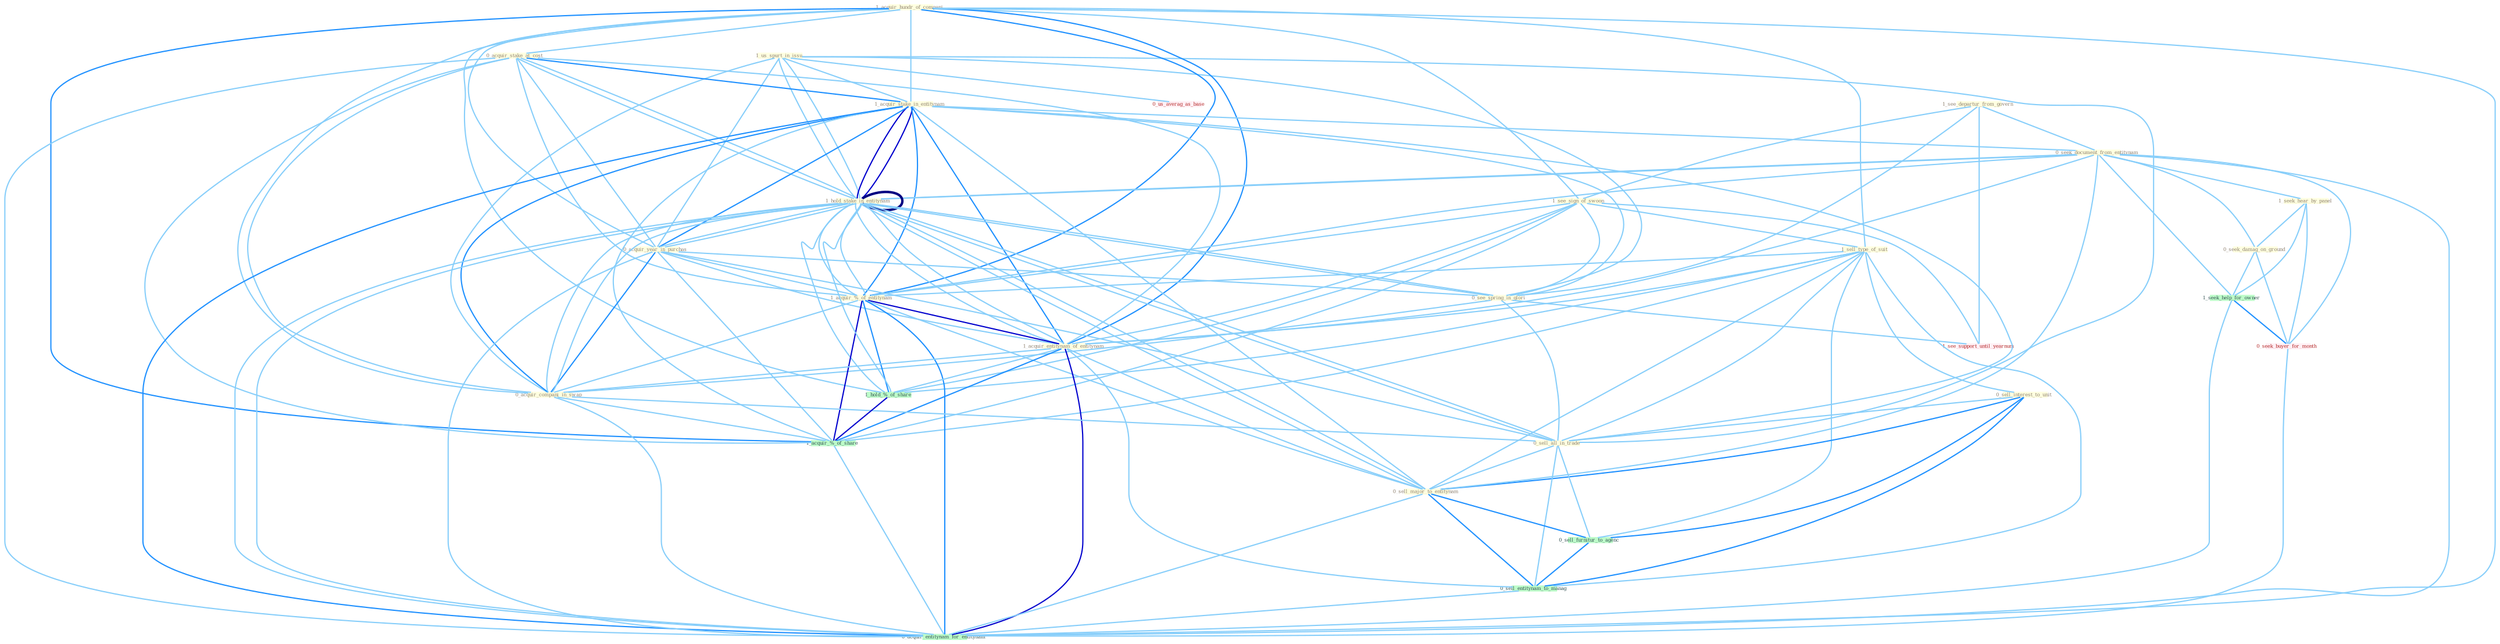 Graph G{ 
    node
    [shape=polygon,style=filled,width=.5,height=.06,color="#BDFCC9",fixedsize=true,fontsize=4,
    fontcolor="#2f4f4f"];
    {node
    [color="#ffffe0", fontcolor="#8b7d6b"] "1_us_spurt_in_issu " "1_acquir_hundr_of_compani " "1_see_departur_from_govern " "0_acquir_stake_at_cost " "1_see_sign_of_swoon " "1_sell_type_of_suit " "1_acquir_stake_in_entitynam " "0_sell_interest_to_unit " "0_seek_document_from_entitynam " "1_hold_stake_in_entitynam " "0_acquir_year_in_purchas " "0_see_spring_in_glori " "1_acquir_%_of_entitynam " "1_seek_hear_by_panel " "1_acquir_entitynam_of_entitynam " "0_seek_damag_on_ground " "0_acquir_compani_in_swap " "0_sell_all_in_trade " "0_sell_major_to_entitynam "}
{node [color="#fff0f5", fontcolor="#b22222"] "1_hold_stake_in_entitynam " "0_seek_buyer_for_month " "1_see_support_until_yearnum " "0_us_averag_as_base "}
edge [color="#B0E2FF"];

	"1_us_spurt_in_issu " -- "1_acquir_stake_in_entitynam " [w="1", color="#87cefa" ];
	"1_us_spurt_in_issu " -- "1_hold_stake_in_entitynam " [w="1", color="#87cefa" ];
	"1_us_spurt_in_issu " -- "0_acquir_year_in_purchas " [w="1", color="#87cefa" ];
	"1_us_spurt_in_issu " -- "0_see_spring_in_glori " [w="1", color="#87cefa" ];
	"1_us_spurt_in_issu " -- "0_acquir_compani_in_swap " [w="1", color="#87cefa" ];
	"1_us_spurt_in_issu " -- "0_sell_all_in_trade " [w="1", color="#87cefa" ];
	"1_us_spurt_in_issu " -- "1_hold_stake_in_entitynam " [w="1", color="#87cefa" ];
	"1_us_spurt_in_issu " -- "0_us_averag_as_base " [w="1", color="#87cefa" ];
	"1_acquir_hundr_of_compani " -- "0_acquir_stake_at_cost " [w="1", color="#87cefa" ];
	"1_acquir_hundr_of_compani " -- "1_see_sign_of_swoon " [w="1", color="#87cefa" ];
	"1_acquir_hundr_of_compani " -- "1_sell_type_of_suit " [w="1", color="#87cefa" ];
	"1_acquir_hundr_of_compani " -- "1_acquir_stake_in_entitynam " [w="1", color="#87cefa" ];
	"1_acquir_hundr_of_compani " -- "0_acquir_year_in_purchas " [w="1", color="#87cefa" ];
	"1_acquir_hundr_of_compani " -- "1_acquir_%_of_entitynam " [w="2", color="#1e90ff" , len=0.8];
	"1_acquir_hundr_of_compani " -- "1_acquir_entitynam_of_entitynam " [w="2", color="#1e90ff" , len=0.8];
	"1_acquir_hundr_of_compani " -- "0_acquir_compani_in_swap " [w="1", color="#87cefa" ];
	"1_acquir_hundr_of_compani " -- "1_hold_%_of_share " [w="1", color="#87cefa" ];
	"1_acquir_hundr_of_compani " -- "1_acquir_%_of_share " [w="2", color="#1e90ff" , len=0.8];
	"1_acquir_hundr_of_compani " -- "0_acquir_entitynam_for_entitynam " [w="1", color="#87cefa" ];
	"1_see_departur_from_govern " -- "1_see_sign_of_swoon " [w="1", color="#87cefa" ];
	"1_see_departur_from_govern " -- "0_seek_document_from_entitynam " [w="1", color="#87cefa" ];
	"1_see_departur_from_govern " -- "0_see_spring_in_glori " [w="1", color="#87cefa" ];
	"1_see_departur_from_govern " -- "1_see_support_until_yearnum " [w="1", color="#87cefa" ];
	"0_acquir_stake_at_cost " -- "1_acquir_stake_in_entitynam " [w="2", color="#1e90ff" , len=0.8];
	"0_acquir_stake_at_cost " -- "1_hold_stake_in_entitynam " [w="1", color="#87cefa" ];
	"0_acquir_stake_at_cost " -- "0_acquir_year_in_purchas " [w="1", color="#87cefa" ];
	"0_acquir_stake_at_cost " -- "1_acquir_%_of_entitynam " [w="1", color="#87cefa" ];
	"0_acquir_stake_at_cost " -- "1_acquir_entitynam_of_entitynam " [w="1", color="#87cefa" ];
	"0_acquir_stake_at_cost " -- "0_acquir_compani_in_swap " [w="1", color="#87cefa" ];
	"0_acquir_stake_at_cost " -- "1_hold_stake_in_entitynam " [w="1", color="#87cefa" ];
	"0_acquir_stake_at_cost " -- "1_acquir_%_of_share " [w="1", color="#87cefa" ];
	"0_acquir_stake_at_cost " -- "0_acquir_entitynam_for_entitynam " [w="1", color="#87cefa" ];
	"1_see_sign_of_swoon " -- "1_sell_type_of_suit " [w="1", color="#87cefa" ];
	"1_see_sign_of_swoon " -- "0_see_spring_in_glori " [w="1", color="#87cefa" ];
	"1_see_sign_of_swoon " -- "1_acquir_%_of_entitynam " [w="1", color="#87cefa" ];
	"1_see_sign_of_swoon " -- "1_acquir_entitynam_of_entitynam " [w="1", color="#87cefa" ];
	"1_see_sign_of_swoon " -- "1_hold_%_of_share " [w="1", color="#87cefa" ];
	"1_see_sign_of_swoon " -- "1_acquir_%_of_share " [w="1", color="#87cefa" ];
	"1_see_sign_of_swoon " -- "1_see_support_until_yearnum " [w="1", color="#87cefa" ];
	"1_sell_type_of_suit " -- "0_sell_interest_to_unit " [w="1", color="#87cefa" ];
	"1_sell_type_of_suit " -- "1_acquir_%_of_entitynam " [w="1", color="#87cefa" ];
	"1_sell_type_of_suit " -- "1_acquir_entitynam_of_entitynam " [w="1", color="#87cefa" ];
	"1_sell_type_of_suit " -- "0_sell_all_in_trade " [w="1", color="#87cefa" ];
	"1_sell_type_of_suit " -- "0_sell_major_to_entitynam " [w="1", color="#87cefa" ];
	"1_sell_type_of_suit " -- "1_hold_%_of_share " [w="1", color="#87cefa" ];
	"1_sell_type_of_suit " -- "1_acquir_%_of_share " [w="1", color="#87cefa" ];
	"1_sell_type_of_suit " -- "0_sell_furnitur_to_agenc " [w="1", color="#87cefa" ];
	"1_sell_type_of_suit " -- "0_sell_entitynam_to_manag " [w="1", color="#87cefa" ];
	"1_acquir_stake_in_entitynam " -- "0_seek_document_from_entitynam " [w="1", color="#87cefa" ];
	"1_acquir_stake_in_entitynam " -- "1_hold_stake_in_entitynam " [w="3", color="#0000cd" , len=0.6];
	"1_acquir_stake_in_entitynam " -- "0_acquir_year_in_purchas " [w="2", color="#1e90ff" , len=0.8];
	"1_acquir_stake_in_entitynam " -- "0_see_spring_in_glori " [w="1", color="#87cefa" ];
	"1_acquir_stake_in_entitynam " -- "1_acquir_%_of_entitynam " [w="2", color="#1e90ff" , len=0.8];
	"1_acquir_stake_in_entitynam " -- "1_acquir_entitynam_of_entitynam " [w="2", color="#1e90ff" , len=0.8];
	"1_acquir_stake_in_entitynam " -- "0_acquir_compani_in_swap " [w="2", color="#1e90ff" , len=0.8];
	"1_acquir_stake_in_entitynam " -- "0_sell_all_in_trade " [w="1", color="#87cefa" ];
	"1_acquir_stake_in_entitynam " -- "0_sell_major_to_entitynam " [w="1", color="#87cefa" ];
	"1_acquir_stake_in_entitynam " -- "1_hold_stake_in_entitynam " [w="3", color="#0000cd" , len=0.6];
	"1_acquir_stake_in_entitynam " -- "1_acquir_%_of_share " [w="1", color="#87cefa" ];
	"1_acquir_stake_in_entitynam " -- "0_acquir_entitynam_for_entitynam " [w="2", color="#1e90ff" , len=0.8];
	"0_sell_interest_to_unit " -- "0_sell_all_in_trade " [w="1", color="#87cefa" ];
	"0_sell_interest_to_unit " -- "0_sell_major_to_entitynam " [w="2", color="#1e90ff" , len=0.8];
	"0_sell_interest_to_unit " -- "0_sell_furnitur_to_agenc " [w="2", color="#1e90ff" , len=0.8];
	"0_sell_interest_to_unit " -- "0_sell_entitynam_to_manag " [w="2", color="#1e90ff" , len=0.8];
	"0_seek_document_from_entitynam " -- "1_hold_stake_in_entitynam " [w="1", color="#87cefa" ];
	"0_seek_document_from_entitynam " -- "1_acquir_%_of_entitynam " [w="1", color="#87cefa" ];
	"0_seek_document_from_entitynam " -- "1_seek_hear_by_panel " [w="1", color="#87cefa" ];
	"0_seek_document_from_entitynam " -- "1_acquir_entitynam_of_entitynam " [w="1", color="#87cefa" ];
	"0_seek_document_from_entitynam " -- "0_seek_damag_on_ground " [w="1", color="#87cefa" ];
	"0_seek_document_from_entitynam " -- "0_sell_major_to_entitynam " [w="1", color="#87cefa" ];
	"0_seek_document_from_entitynam " -- "1_hold_stake_in_entitynam " [w="1", color="#87cefa" ];
	"0_seek_document_from_entitynam " -- "1_seek_help_for_owner " [w="1", color="#87cefa" ];
	"0_seek_document_from_entitynam " -- "0_seek_buyer_for_month " [w="1", color="#87cefa" ];
	"0_seek_document_from_entitynam " -- "0_acquir_entitynam_for_entitynam " [w="1", color="#87cefa" ];
	"1_hold_stake_in_entitynam " -- "0_acquir_year_in_purchas " [w="1", color="#87cefa" ];
	"1_hold_stake_in_entitynam " -- "0_see_spring_in_glori " [w="1", color="#87cefa" ];
	"1_hold_stake_in_entitynam " -- "1_acquir_%_of_entitynam " [w="1", color="#87cefa" ];
	"1_hold_stake_in_entitynam " -- "1_acquir_entitynam_of_entitynam " [w="1", color="#87cefa" ];
	"1_hold_stake_in_entitynam " -- "0_acquir_compani_in_swap " [w="1", color="#87cefa" ];
	"1_hold_stake_in_entitynam " -- "0_sell_all_in_trade " [w="1", color="#87cefa" ];
	"1_hold_stake_in_entitynam " -- "0_sell_major_to_entitynam " [w="1", color="#87cefa" ];
	"1_hold_stake_in_entitynam " -- "1_hold_%_of_share " [w="1", color="#87cefa" ];
	"1_hold_stake_in_entitynam " -- "1_hold_stake_in_entitynam " [w="4", style=bold, color="#000080", len=0.4];
	"1_hold_stake_in_entitynam " -- "0_acquir_entitynam_for_entitynam " [w="1", color="#87cefa" ];
	"0_acquir_year_in_purchas " -- "0_see_spring_in_glori " [w="1", color="#87cefa" ];
	"0_acquir_year_in_purchas " -- "1_acquir_%_of_entitynam " [w="1", color="#87cefa" ];
	"0_acquir_year_in_purchas " -- "1_acquir_entitynam_of_entitynam " [w="1", color="#87cefa" ];
	"0_acquir_year_in_purchas " -- "0_acquir_compani_in_swap " [w="2", color="#1e90ff" , len=0.8];
	"0_acquir_year_in_purchas " -- "0_sell_all_in_trade " [w="1", color="#87cefa" ];
	"0_acquir_year_in_purchas " -- "1_hold_stake_in_entitynam " [w="1", color="#87cefa" ];
	"0_acquir_year_in_purchas " -- "1_acquir_%_of_share " [w="1", color="#87cefa" ];
	"0_acquir_year_in_purchas " -- "0_acquir_entitynam_for_entitynam " [w="1", color="#87cefa" ];
	"0_see_spring_in_glori " -- "0_acquir_compani_in_swap " [w="1", color="#87cefa" ];
	"0_see_spring_in_glori " -- "0_sell_all_in_trade " [w="1", color="#87cefa" ];
	"0_see_spring_in_glori " -- "1_hold_stake_in_entitynam " [w="1", color="#87cefa" ];
	"0_see_spring_in_glori " -- "1_see_support_until_yearnum " [w="1", color="#87cefa" ];
	"1_acquir_%_of_entitynam " -- "1_acquir_entitynam_of_entitynam " [w="3", color="#0000cd" , len=0.6];
	"1_acquir_%_of_entitynam " -- "0_acquir_compani_in_swap " [w="1", color="#87cefa" ];
	"1_acquir_%_of_entitynam " -- "0_sell_major_to_entitynam " [w="1", color="#87cefa" ];
	"1_acquir_%_of_entitynam " -- "1_hold_%_of_share " [w="2", color="#1e90ff" , len=0.8];
	"1_acquir_%_of_entitynam " -- "1_hold_stake_in_entitynam " [w="1", color="#87cefa" ];
	"1_acquir_%_of_entitynam " -- "1_acquir_%_of_share " [w="3", color="#0000cd" , len=0.6];
	"1_acquir_%_of_entitynam " -- "0_acquir_entitynam_for_entitynam " [w="2", color="#1e90ff" , len=0.8];
	"1_seek_hear_by_panel " -- "0_seek_damag_on_ground " [w="1", color="#87cefa" ];
	"1_seek_hear_by_panel " -- "1_seek_help_for_owner " [w="1", color="#87cefa" ];
	"1_seek_hear_by_panel " -- "0_seek_buyer_for_month " [w="1", color="#87cefa" ];
	"1_acquir_entitynam_of_entitynam " -- "0_acquir_compani_in_swap " [w="1", color="#87cefa" ];
	"1_acquir_entitynam_of_entitynam " -- "0_sell_major_to_entitynam " [w="1", color="#87cefa" ];
	"1_acquir_entitynam_of_entitynam " -- "1_hold_%_of_share " [w="1", color="#87cefa" ];
	"1_acquir_entitynam_of_entitynam " -- "1_hold_stake_in_entitynam " [w="1", color="#87cefa" ];
	"1_acquir_entitynam_of_entitynam " -- "1_acquir_%_of_share " [w="2", color="#1e90ff" , len=0.8];
	"1_acquir_entitynam_of_entitynam " -- "0_sell_entitynam_to_manag " [w="1", color="#87cefa" ];
	"1_acquir_entitynam_of_entitynam " -- "0_acquir_entitynam_for_entitynam " [w="3", color="#0000cd" , len=0.6];
	"0_seek_damag_on_ground " -- "1_seek_help_for_owner " [w="1", color="#87cefa" ];
	"0_seek_damag_on_ground " -- "0_seek_buyer_for_month " [w="1", color="#87cefa" ];
	"0_acquir_compani_in_swap " -- "0_sell_all_in_trade " [w="1", color="#87cefa" ];
	"0_acquir_compani_in_swap " -- "1_hold_stake_in_entitynam " [w="1", color="#87cefa" ];
	"0_acquir_compani_in_swap " -- "1_acquir_%_of_share " [w="1", color="#87cefa" ];
	"0_acquir_compani_in_swap " -- "0_acquir_entitynam_for_entitynam " [w="1", color="#87cefa" ];
	"0_sell_all_in_trade " -- "0_sell_major_to_entitynam " [w="1", color="#87cefa" ];
	"0_sell_all_in_trade " -- "1_hold_stake_in_entitynam " [w="1", color="#87cefa" ];
	"0_sell_all_in_trade " -- "0_sell_furnitur_to_agenc " [w="1", color="#87cefa" ];
	"0_sell_all_in_trade " -- "0_sell_entitynam_to_manag " [w="1", color="#87cefa" ];
	"0_sell_major_to_entitynam " -- "1_hold_stake_in_entitynam " [w="1", color="#87cefa" ];
	"0_sell_major_to_entitynam " -- "0_sell_furnitur_to_agenc " [w="2", color="#1e90ff" , len=0.8];
	"0_sell_major_to_entitynam " -- "0_sell_entitynam_to_manag " [w="2", color="#1e90ff" , len=0.8];
	"0_sell_major_to_entitynam " -- "0_acquir_entitynam_for_entitynam " [w="1", color="#87cefa" ];
	"1_hold_%_of_share " -- "1_hold_stake_in_entitynam " [w="1", color="#87cefa" ];
	"1_hold_%_of_share " -- "1_acquir_%_of_share " [w="3", color="#0000cd" , len=0.6];
	"1_hold_stake_in_entitynam " -- "0_acquir_entitynam_for_entitynam " [w="1", color="#87cefa" ];
	"1_seek_help_for_owner " -- "0_seek_buyer_for_month " [w="2", color="#1e90ff" , len=0.8];
	"1_seek_help_for_owner " -- "0_acquir_entitynam_for_entitynam " [w="1", color="#87cefa" ];
	"0_seek_buyer_for_month " -- "0_acquir_entitynam_for_entitynam " [w="1", color="#87cefa" ];
	"1_acquir_%_of_share " -- "0_acquir_entitynam_for_entitynam " [w="1", color="#87cefa" ];
	"0_sell_furnitur_to_agenc " -- "0_sell_entitynam_to_manag " [w="2", color="#1e90ff" , len=0.8];
	"0_sell_entitynam_to_manag " -- "0_acquir_entitynam_for_entitynam " [w="1", color="#87cefa" ];
}